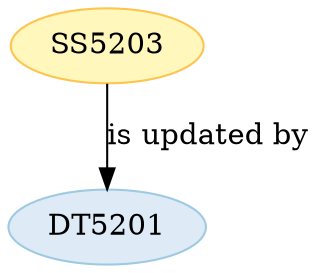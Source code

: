 strict digraph {


	"SS5203" [ color="2", colorscheme="ylorbr3", fillcolor="1", style="filled",  weight=0 ];

	"SS5203" -> "DT5201" [ label="is updated by", labeltooltip="DT5201 - is updated by - SS5203",  weight=0 ];

	"DT5201" [ color="2", colorscheme="blues3", fillcolor="1", style="filled",  weight=0 ];

}
